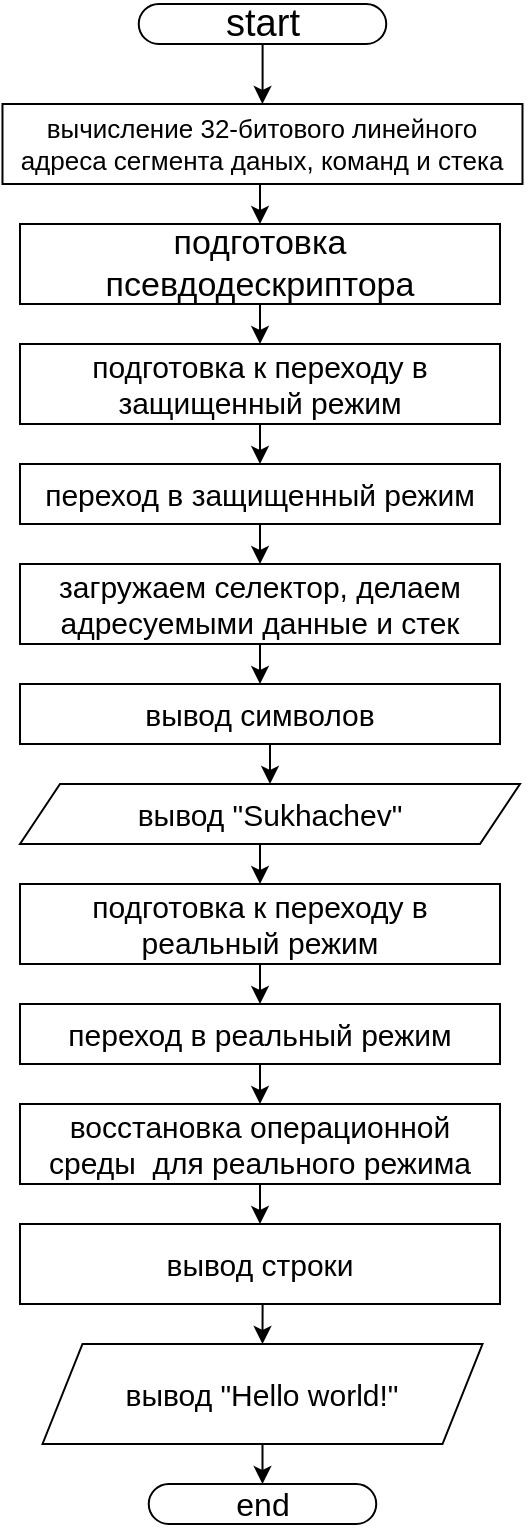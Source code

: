 <mxfile version="20.7.2" type="device"><diagram id="5eVrbXgC6zy31KGUrtlr" name="Page-1"><mxGraphModel dx="1434" dy="1846" grid="1" gridSize="10" guides="1" tooltips="1" connect="1" arrows="1" fold="1" page="1" pageScale="1" pageWidth="850" pageHeight="1100" math="0" shadow="0"><root><mxCell id="0"/><mxCell id="1" parent="0"/><mxCell id="ckH-TLkpCtLxjTBvUw9x-134" value="" style="edgeStyle=orthogonalEdgeStyle;rounded=0;orthogonalLoop=1;jettySize=auto;html=1;fontSize=13;" parent="1" source="ckH-TLkpCtLxjTBvUw9x-2" target="ckH-TLkpCtLxjTBvUw9x-133" edge="1"><mxGeometry relative="1" as="geometry"/></mxCell><mxCell id="ckH-TLkpCtLxjTBvUw9x-2" value="&lt;font style=&quot;font-size: 19px;&quot;&gt;start&lt;/font&gt;" style="html=1;dashed=0;whitespace=wrap;shape=mxgraph.dfd.start" parent="1" vertex="1"><mxGeometry x="89.37" y="-290" width="123.75" height="20" as="geometry"/></mxCell><mxCell id="ckH-TLkpCtLxjTBvUw9x-14" value="end" style="html=1;dashed=0;whitespace=wrap;shape=mxgraph.dfd.start;fontSize=16;" parent="1" vertex="1"><mxGeometry x="94.37" y="450" width="113.75" height="20" as="geometry"/></mxCell><mxCell id="yx6h6mdJMWTVk_Lp_bos-26" style="edgeStyle=orthogonalEdgeStyle;rounded=0;orthogonalLoop=1;jettySize=auto;html=1;exitX=0.5;exitY=1;exitDx=0;exitDy=0;entryX=0.5;entryY=0;entryDx=0;entryDy=0;fontSize=17;" edge="1" parent="1" source="ckH-TLkpCtLxjTBvUw9x-133" target="yx6h6mdJMWTVk_Lp_bos-25"><mxGeometry relative="1" as="geometry"/></mxCell><mxCell id="ckH-TLkpCtLxjTBvUw9x-133" value="&lt;font style=&quot;font-size: 13px;&quot;&gt;вычисление 32-битового линейного адреса сегмента даных, команд и стека&lt;/font&gt;" style="whiteSpace=wrap;html=1;dashed=0;" parent="1" vertex="1"><mxGeometry x="21.24" y="-240" width="260" height="40" as="geometry"/></mxCell><mxCell id="ckH-TLkpCtLxjTBvUw9x-182" style="edgeStyle=orthogonalEdgeStyle;rounded=0;orthogonalLoop=1;jettySize=auto;html=1;exitX=0.5;exitY=1;exitDx=0;exitDy=0;entryX=0;entryY=0.5;entryDx=0;entryDy=0;fontSize=15;" parent="1" target="ckH-TLkpCtLxjTBvUw9x-177" edge="1"><mxGeometry relative="1" as="geometry"><Array as="points"><mxPoint x="389.94" y="290"/><mxPoint x="319.94" y="290"/><mxPoint x="319.94" y="45"/></Array><mxPoint x="390.01" y="270" as="sourcePoint"/></mxGeometry></mxCell><mxCell id="yx6h6mdJMWTVk_Lp_bos-28" style="edgeStyle=orthogonalEdgeStyle;rounded=0;orthogonalLoop=1;jettySize=auto;html=1;exitX=0.5;exitY=1;exitDx=0;exitDy=0;entryX=0.5;entryY=0;entryDx=0;entryDy=0;fontSize=13;" edge="1" parent="1" source="yx6h6mdJMWTVk_Lp_bos-25" target="yx6h6mdJMWTVk_Lp_bos-27"><mxGeometry relative="1" as="geometry"/></mxCell><mxCell id="yx6h6mdJMWTVk_Lp_bos-25" value="подготовка псевдодескриптора" style="rounded=0;whiteSpace=wrap;html=1;fontSize=17;" vertex="1" parent="1"><mxGeometry x="30" y="-180" width="240" height="40" as="geometry"/></mxCell><mxCell id="yx6h6mdJMWTVk_Lp_bos-30" style="edgeStyle=orthogonalEdgeStyle;rounded=0;orthogonalLoop=1;jettySize=auto;html=1;exitX=0.5;exitY=1;exitDx=0;exitDy=0;entryX=0.5;entryY=0;entryDx=0;entryDy=0;fontSize=15;" edge="1" parent="1" source="yx6h6mdJMWTVk_Lp_bos-27" target="yx6h6mdJMWTVk_Lp_bos-29"><mxGeometry relative="1" as="geometry"/></mxCell><mxCell id="yx6h6mdJMWTVk_Lp_bos-27" value="&lt;font style=&quot;font-size: 15px;&quot;&gt;подготовка к переходу в защищенный режим&lt;/font&gt;" style="rounded=0;whiteSpace=wrap;html=1;fontSize=13;" vertex="1" parent="1"><mxGeometry x="30" y="-120" width="240" height="40" as="geometry"/></mxCell><mxCell id="yx6h6mdJMWTVk_Lp_bos-32" style="edgeStyle=orthogonalEdgeStyle;rounded=0;orthogonalLoop=1;jettySize=auto;html=1;exitX=0.5;exitY=1;exitDx=0;exitDy=0;entryX=0.5;entryY=0;entryDx=0;entryDy=0;fontSize=15;" edge="1" parent="1" source="yx6h6mdJMWTVk_Lp_bos-29" target="yx6h6mdJMWTVk_Lp_bos-31"><mxGeometry relative="1" as="geometry"/></mxCell><mxCell id="yx6h6mdJMWTVk_Lp_bos-29" value="переход в защищенный режим" style="rounded=0;whiteSpace=wrap;html=1;fontSize=15;" vertex="1" parent="1"><mxGeometry x="30" y="-60" width="240" height="30" as="geometry"/></mxCell><mxCell id="yx6h6mdJMWTVk_Lp_bos-34" style="edgeStyle=orthogonalEdgeStyle;rounded=0;orthogonalLoop=1;jettySize=auto;html=1;exitX=0.5;exitY=1;exitDx=0;exitDy=0;entryX=0.5;entryY=0;entryDx=0;entryDy=0;fontSize=15;" edge="1" parent="1" source="yx6h6mdJMWTVk_Lp_bos-31" target="yx6h6mdJMWTVk_Lp_bos-33"><mxGeometry relative="1" as="geometry"/></mxCell><mxCell id="yx6h6mdJMWTVk_Lp_bos-31" value="загружаем селектор, делаем адресуемыми данные и стек" style="rounded=0;whiteSpace=wrap;html=1;fontSize=15;" vertex="1" parent="1"><mxGeometry x="30" y="-10" width="240" height="40" as="geometry"/></mxCell><mxCell id="yx6h6mdJMWTVk_Lp_bos-36" style="edgeStyle=orthogonalEdgeStyle;rounded=0;orthogonalLoop=1;jettySize=auto;html=1;exitX=0.5;exitY=1;exitDx=0;exitDy=0;entryX=0.5;entryY=0;entryDx=0;entryDy=0;fontSize=15;" edge="1" parent="1" target="yx6h6mdJMWTVk_Lp_bos-35"><mxGeometry relative="1" as="geometry"><mxPoint x="150" y="130" as="sourcePoint"/></mxGeometry></mxCell><mxCell id="yx6h6mdJMWTVk_Lp_bos-48" style="edgeStyle=orthogonalEdgeStyle;rounded=0;orthogonalLoop=1;jettySize=auto;html=1;exitX=0.5;exitY=1;exitDx=0;exitDy=0;entryX=0.5;entryY=0;entryDx=0;entryDy=0;fontSize=15;" edge="1" parent="1" source="yx6h6mdJMWTVk_Lp_bos-33" target="yx6h6mdJMWTVk_Lp_bos-46"><mxGeometry relative="1" as="geometry"/></mxCell><mxCell id="yx6h6mdJMWTVk_Lp_bos-33" value="вывод символов" style="rounded=0;whiteSpace=wrap;html=1;fontSize=15;" vertex="1" parent="1"><mxGeometry x="30" y="50" width="240" height="30" as="geometry"/></mxCell><mxCell id="yx6h6mdJMWTVk_Lp_bos-38" style="edgeStyle=orthogonalEdgeStyle;rounded=0;orthogonalLoop=1;jettySize=auto;html=1;exitX=0.5;exitY=1;exitDx=0;exitDy=0;entryX=0.5;entryY=0;entryDx=0;entryDy=0;fontSize=15;" edge="1" parent="1" source="yx6h6mdJMWTVk_Lp_bos-35" target="yx6h6mdJMWTVk_Lp_bos-37"><mxGeometry relative="1" as="geometry"/></mxCell><mxCell id="yx6h6mdJMWTVk_Lp_bos-35" value="подготовка к переходу в реальный режим" style="rounded=0;whiteSpace=wrap;html=1;fontSize=15;" vertex="1" parent="1"><mxGeometry x="30" y="150" width="240" height="40" as="geometry"/></mxCell><mxCell id="yx6h6mdJMWTVk_Lp_bos-41" style="edgeStyle=orthogonalEdgeStyle;rounded=0;orthogonalLoop=1;jettySize=auto;html=1;exitX=0.5;exitY=1;exitDx=0;exitDy=0;entryX=0.5;entryY=0;entryDx=0;entryDy=0;fontSize=15;" edge="1" parent="1" source="yx6h6mdJMWTVk_Lp_bos-37" target="yx6h6mdJMWTVk_Lp_bos-39"><mxGeometry relative="1" as="geometry"/></mxCell><mxCell id="yx6h6mdJMWTVk_Lp_bos-37" value="переход в реальный режим" style="rounded=0;whiteSpace=wrap;html=1;fontSize=15;" vertex="1" parent="1"><mxGeometry x="30" y="210" width="240" height="30" as="geometry"/></mxCell><mxCell id="yx6h6mdJMWTVk_Lp_bos-42" style="edgeStyle=orthogonalEdgeStyle;rounded=0;orthogonalLoop=1;jettySize=auto;html=1;exitX=0.5;exitY=1;exitDx=0;exitDy=0;entryX=0.5;entryY=0;entryDx=0;entryDy=0;fontSize=15;" edge="1" parent="1" source="yx6h6mdJMWTVk_Lp_bos-39" target="yx6h6mdJMWTVk_Lp_bos-40"><mxGeometry relative="1" as="geometry"/></mxCell><mxCell id="yx6h6mdJMWTVk_Lp_bos-39" value="восстановка операционной среды&amp;nbsp; для реального режима" style="rounded=0;whiteSpace=wrap;html=1;fontSize=15;" vertex="1" parent="1"><mxGeometry x="30" y="260" width="240" height="40" as="geometry"/></mxCell><mxCell id="yx6h6mdJMWTVk_Lp_bos-44" style="edgeStyle=orthogonalEdgeStyle;rounded=0;orthogonalLoop=1;jettySize=auto;html=1;exitX=0.5;exitY=1;exitDx=0;exitDy=0;entryX=0.5;entryY=0;entryDx=0;entryDy=0;fontSize=15;" edge="1" parent="1" source="yx6h6mdJMWTVk_Lp_bos-40" target="yx6h6mdJMWTVk_Lp_bos-43"><mxGeometry relative="1" as="geometry"/></mxCell><mxCell id="yx6h6mdJMWTVk_Lp_bos-40" value="вывод строки" style="rounded=0;whiteSpace=wrap;html=1;fontSize=15;" vertex="1" parent="1"><mxGeometry x="30" y="320" width="240" height="40" as="geometry"/></mxCell><mxCell id="yx6h6mdJMWTVk_Lp_bos-45" style="edgeStyle=orthogonalEdgeStyle;rounded=0;orthogonalLoop=1;jettySize=auto;html=1;exitX=0.5;exitY=1;exitDx=0;exitDy=0;entryX=0.5;entryY=0.5;entryDx=0;entryDy=-10;entryPerimeter=0;fontSize=15;" edge="1" parent="1" source="yx6h6mdJMWTVk_Lp_bos-43" target="ckH-TLkpCtLxjTBvUw9x-14"><mxGeometry relative="1" as="geometry"/></mxCell><mxCell id="yx6h6mdJMWTVk_Lp_bos-43" value="вывод &quot;Hello world!&quot;" style="shape=parallelogram;perimeter=parallelogramPerimeter;whiteSpace=wrap;html=1;fixedSize=1;fontSize=15;" vertex="1" parent="1"><mxGeometry x="41.25" y="380" width="220" height="50" as="geometry"/></mxCell><mxCell id="yx6h6mdJMWTVk_Lp_bos-46" value="вывод &quot;Sukhachev&quot;" style="shape=parallelogram;perimeter=parallelogramPerimeter;whiteSpace=wrap;html=1;fixedSize=1;fontSize=15;" vertex="1" parent="1"><mxGeometry x="30" y="100" width="250" height="30" as="geometry"/></mxCell></root></mxGraphModel></diagram></mxfile>